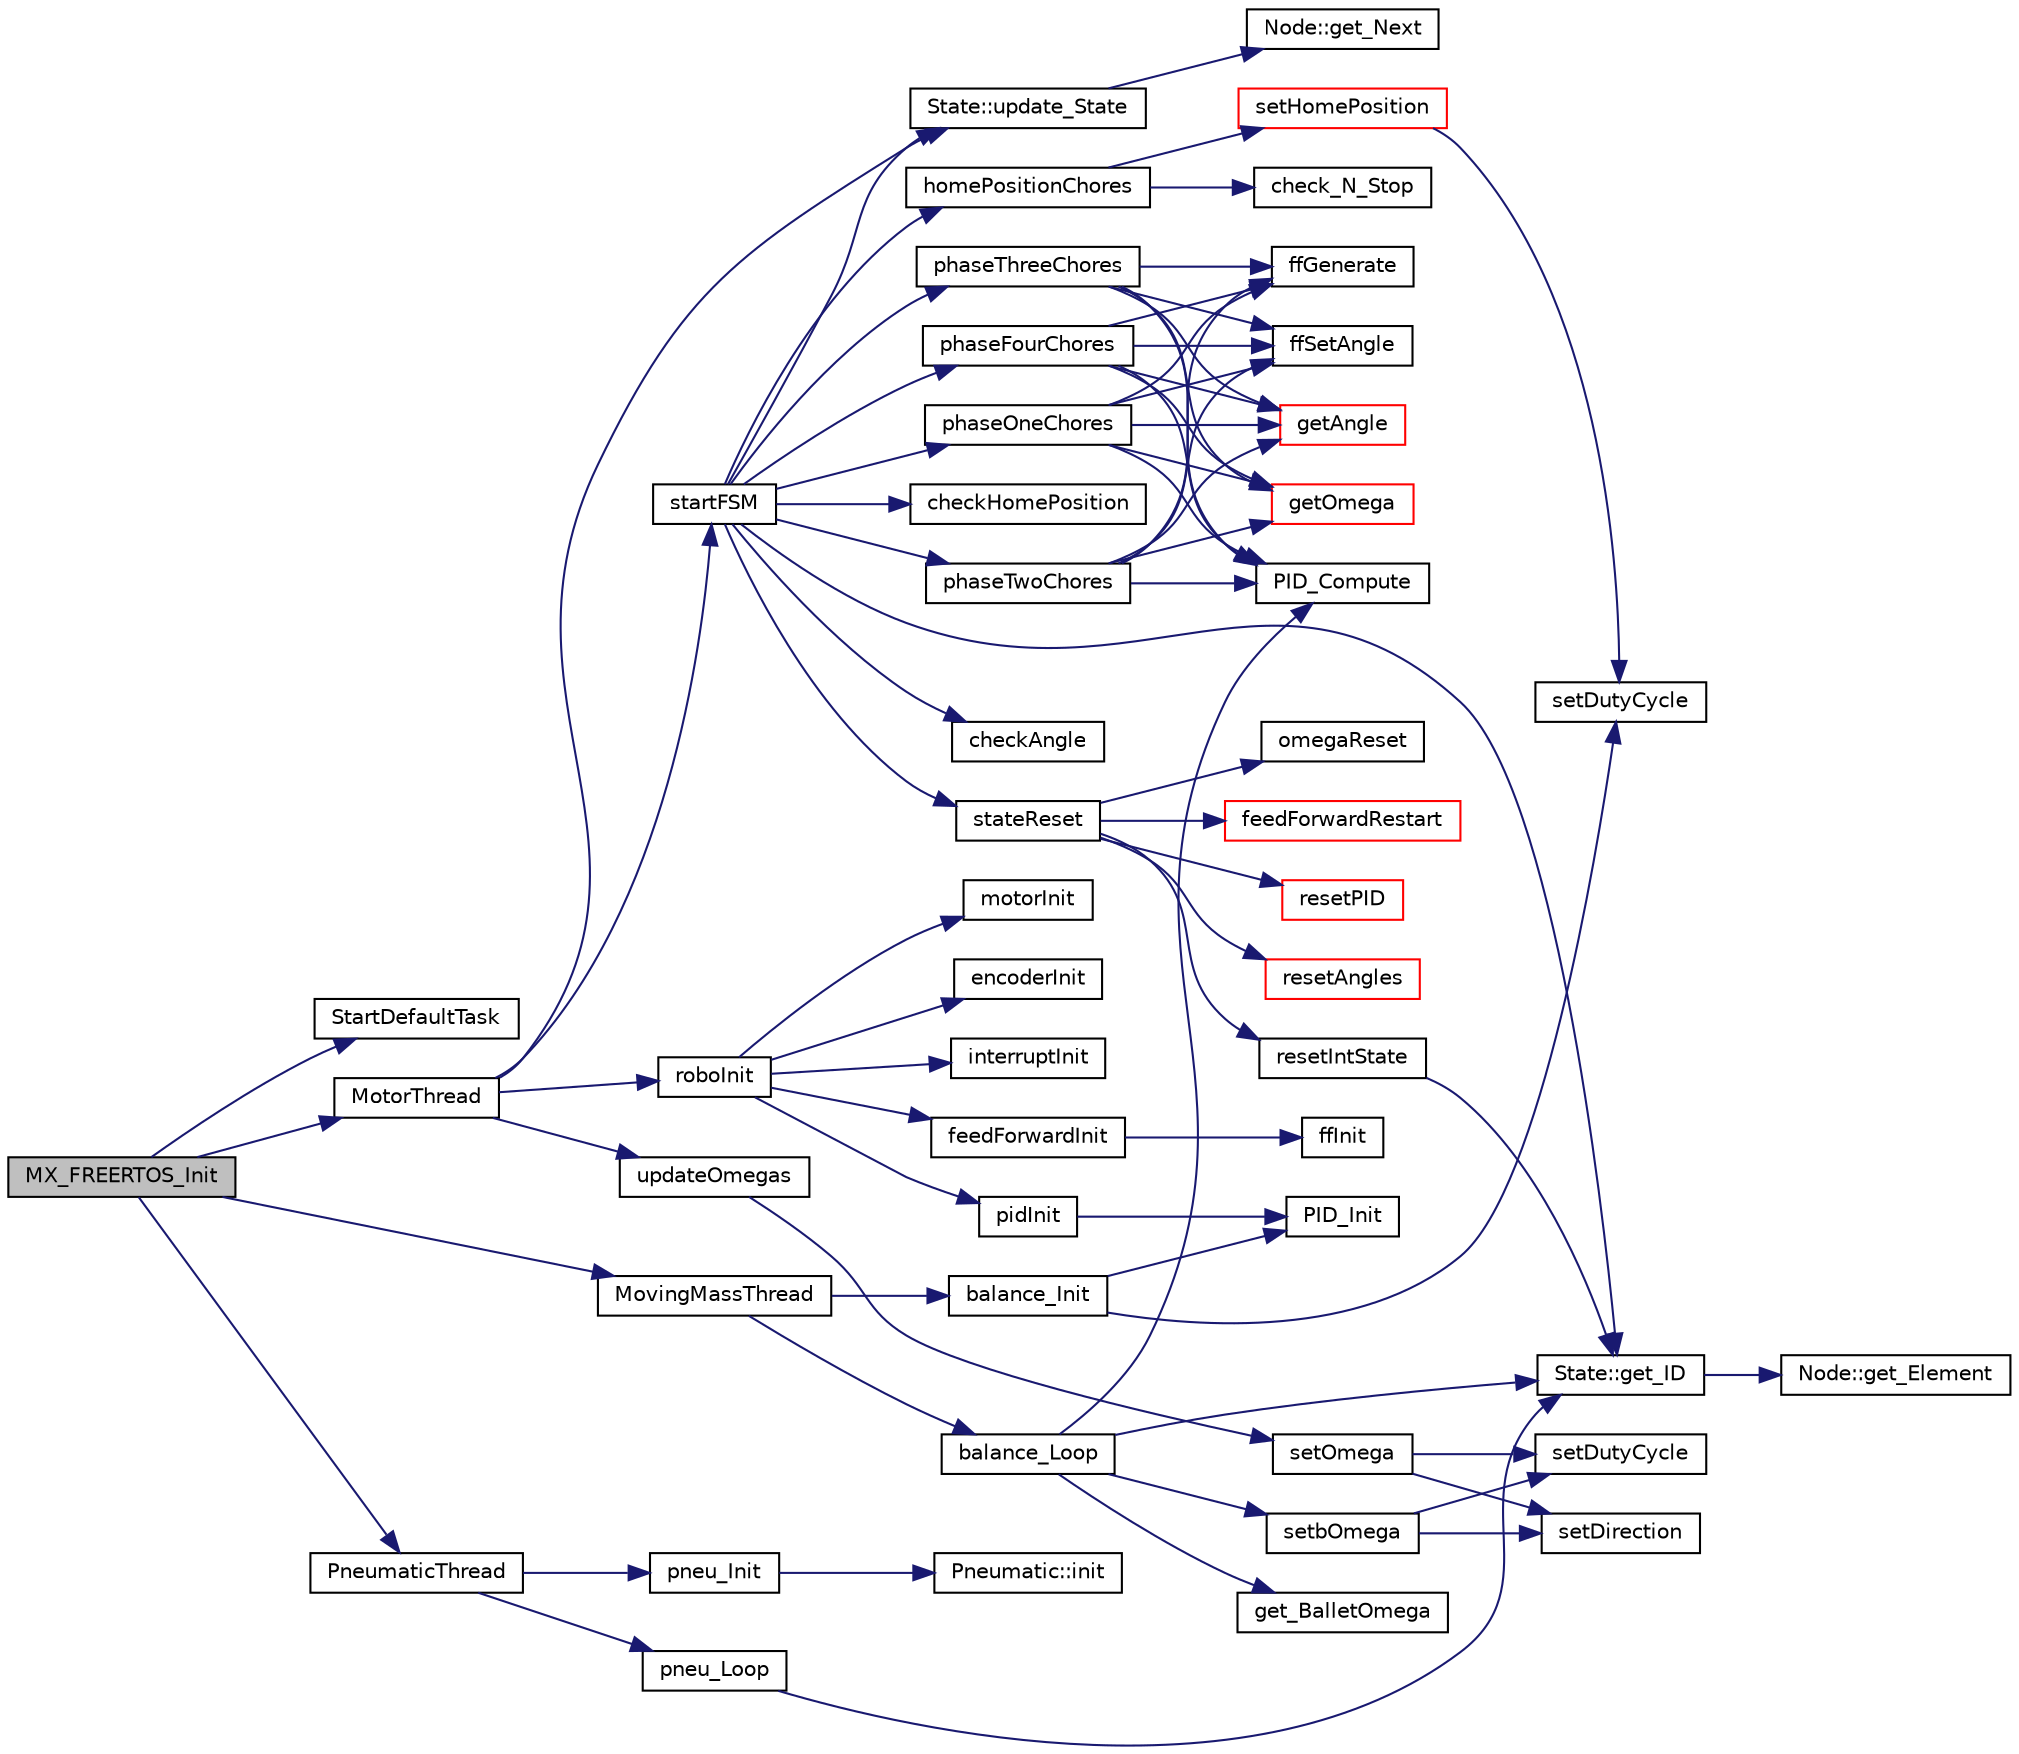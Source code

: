 digraph "MX_FREERTOS_Init"
{
 // INTERACTIVE_SVG=YES
 // LATEX_PDF_SIZE
  edge [fontname="Helvetica",fontsize="10",labelfontname="Helvetica",labelfontsize="10"];
  node [fontname="Helvetica",fontsize="10",shape=record];
  rankdir="LR";
  Node59 [label="MX_FREERTOS_Init",height=0.2,width=0.4,color="black", fillcolor="grey75", style="filled", fontcolor="black",tooltip="FreeRTOS initialization."];
  Node59 -> Node60 [color="midnightblue",fontsize="10",style="solid",fontname="Helvetica"];
  Node60 [label="StartDefaultTask",height=0.2,width=0.4,color="black", fillcolor="white", style="filled",URL="$freertos_8c.html#a016544463b4842ced7191baf8f449cea",tooltip="Function implementing the defaultTask thread."];
  Node59 -> Node61 [color="midnightblue",fontsize="10",style="solid",fontname="Helvetica"];
  Node61 [label="MotorThread",height=0.2,width=0.4,color="black", fillcolor="white", style="filled",URL="$freertos_8c.html#a002008655210c48a6b7414c925b5f4ac",tooltip="Function implementing the Motor thread."];
  Node61 -> Node62 [color="midnightblue",fontsize="10",style="solid",fontname="Helvetica"];
  Node62 [label="roboInit",height=0.2,width=0.4,color="black", fillcolor="white", style="filled",URL="$robo__init_8h.html#a6af11c32fc2150cfee6cb28c77c5f5bb",tooltip=" "];
  Node62 -> Node63 [color="midnightblue",fontsize="10",style="solid",fontname="Helvetica"];
  Node63 [label="pidInit",height=0.2,width=0.4,color="black", fillcolor="white", style="filled",URL="$robo__init_8cpp.html#a54768e126d9accbdd7232d9fa5adfdfd",tooltip=" "];
  Node63 -> Node64 [color="midnightblue",fontsize="10",style="solid",fontname="Helvetica"];
  Node64 [label="PID_Init",height=0.2,width=0.4,color="black", fillcolor="white", style="filled",URL="$pid_8h.html#ab1ec8374891dd77c2800defdb6d656d9",tooltip=" "];
  Node62 -> Node65 [color="midnightblue",fontsize="10",style="solid",fontname="Helvetica"];
  Node65 [label="motorInit",height=0.2,width=0.4,color="black", fillcolor="white", style="filled",URL="$robo__init_8cpp.html#aa29e2982047be0f7afbb10c8d6f3f5c3",tooltip=" "];
  Node62 -> Node66 [color="midnightblue",fontsize="10",style="solid",fontname="Helvetica"];
  Node66 [label="encoderInit",height=0.2,width=0.4,color="black", fillcolor="white", style="filled",URL="$robo__init_8cpp.html#aa8c681c8b873261098816919e87bc51f",tooltip=" "];
  Node62 -> Node67 [color="midnightblue",fontsize="10",style="solid",fontname="Helvetica"];
  Node67 [label="interruptInit",height=0.2,width=0.4,color="black", fillcolor="white", style="filled",URL="$robo__init_8cpp.html#acb72a5b72c169f53d60303e2fe328604",tooltip=" "];
  Node62 -> Node68 [color="midnightblue",fontsize="10",style="solid",fontname="Helvetica"];
  Node68 [label="feedForwardInit",height=0.2,width=0.4,color="black", fillcolor="white", style="filled",URL="$robo__init_8cpp.html#aed68f7e445df26f4554ed8dce59e6bba",tooltip=" "];
  Node68 -> Node69 [color="midnightblue",fontsize="10",style="solid",fontname="Helvetica"];
  Node69 [label="ffInit",height=0.2,width=0.4,color="black", fillcolor="white", style="filled",URL="$feed__forward_8h.html#a099ddbbc8182217be26991e7f47b5dba",tooltip=" "];
  Node61 -> Node70 [color="midnightblue",fontsize="10",style="solid",fontname="Helvetica"];
  Node70 [label="State::update_State",height=0.2,width=0.4,color="black", fillcolor="white", style="filled",URL="$class_state.html#a7d18b97f26e4689c480f43796e11cefb",tooltip=" "];
  Node70 -> Node71 [color="midnightblue",fontsize="10",style="solid",fontname="Helvetica"];
  Node71 [label="Node::get_Next",height=0.2,width=0.4,color="black", fillcolor="white", style="filled",URL="$class_node.html#a6145a7e4cefa2149d957245155e9c5b3",tooltip=" "];
  Node61 -> Node72 [color="midnightblue",fontsize="10",style="solid",fontname="Helvetica"];
  Node72 [label="startFSM",height=0.2,width=0.4,color="black", fillcolor="white", style="filled",URL="$fsm_8h.html#a8595df030ecf8d06fd7e29a6a5b871d3",tooltip=" "];
  Node72 -> Node73 [color="midnightblue",fontsize="10",style="solid",fontname="Helvetica"];
  Node73 [label="State::get_ID",height=0.2,width=0.4,color="black", fillcolor="white", style="filled",URL="$class_state.html#a35209c100512b5122b13b148bbdf48d6",tooltip=" "];
  Node73 -> Node74 [color="midnightblue",fontsize="10",style="solid",fontname="Helvetica"];
  Node74 [label="Node::get_Element",height=0.2,width=0.4,color="black", fillcolor="white", style="filled",URL="$class_node.html#a313d582ccee069999fdf6b9db84c4735",tooltip=" "];
  Node72 -> Node75 [color="midnightblue",fontsize="10",style="solid",fontname="Helvetica"];
  Node75 [label="homePositionChores",height=0.2,width=0.4,color="black", fillcolor="white", style="filled",URL="$fsm__tasks_8h.html#ad8436396860f47d47265be22a27c0d34",tooltip=" "];
  Node75 -> Node76 [color="midnightblue",fontsize="10",style="solid",fontname="Helvetica"];
  Node76 [label="setHomePosition",height=0.2,width=0.4,color="red", fillcolor="white", style="filled",URL="$fsm__tasks_8cpp.html#a951174264dcc060f19926f9c27dc0070",tooltip=" "];
  Node76 -> Node77 [color="midnightblue",fontsize="10",style="solid",fontname="Helvetica"];
  Node77 [label="setDutyCycle",height=0.2,width=0.4,color="black", fillcolor="white", style="filled",URL="$motor_8h.html#a7b35d0bd88a69d09f5342ab5a54afdb7",tooltip=" "];
  Node75 -> Node79 [color="midnightblue",fontsize="10",style="solid",fontname="Helvetica"];
  Node79 [label="check_N_Stop",height=0.2,width=0.4,color="black", fillcolor="white", style="filled",URL="$fsm__tasks_8cpp.html#ae9a7bd0ce9937ce97f5914b499c5f1b9",tooltip=" "];
  Node72 -> Node80 [color="midnightblue",fontsize="10",style="solid",fontname="Helvetica"];
  Node80 [label="checkHomePosition",height=0.2,width=0.4,color="black", fillcolor="white", style="filled",URL="$check_8h.html#a450e88f9ddb2d4edcc2be69c96264ad9",tooltip=" "];
  Node72 -> Node81 [color="midnightblue",fontsize="10",style="solid",fontname="Helvetica"];
  Node81 [label="stateReset",height=0.2,width=0.4,color="black", fillcolor="white", style="filled",URL="$fsm__tasks_8h.html#a102ba240f4ef34d1affd006ca8c84d1c",tooltip=" "];
  Node81 -> Node82 [color="midnightblue",fontsize="10",style="solid",fontname="Helvetica"];
  Node82 [label="resetPID",height=0.2,width=0.4,color="red", fillcolor="white", style="filled",URL="$fsm__tasks_8cpp.html#a7ed832c322d19c4895a1bddc4464e68a",tooltip=" "];
  Node81 -> Node84 [color="midnightblue",fontsize="10",style="solid",fontname="Helvetica"];
  Node84 [label="resetAngles",height=0.2,width=0.4,color="red", fillcolor="white", style="filled",URL="$fsm__tasks_8cpp.html#ae9c1e257b20243fa0c4cec0aeb85a413",tooltip=" "];
  Node81 -> Node87 [color="midnightblue",fontsize="10",style="solid",fontname="Helvetica"];
  Node87 [label="omegaReset",height=0.2,width=0.4,color="black", fillcolor="white", style="filled",URL="$fsm__tasks_8cpp.html#af37eb6abc8f9b2ef23a843d4fdc73261",tooltip=" "];
  Node81 -> Node88 [color="midnightblue",fontsize="10",style="solid",fontname="Helvetica"];
  Node88 [label="resetIntState",height=0.2,width=0.4,color="black", fillcolor="white", style="filled",URL="$fsm__tasks_8cpp.html#aa37a9b342f76b7939b17267bc7843eb4",tooltip=" "];
  Node88 -> Node73 [color="midnightblue",fontsize="10",style="solid",fontname="Helvetica"];
  Node81 -> Node89 [color="midnightblue",fontsize="10",style="solid",fontname="Helvetica"];
  Node89 [label="feedForwardRestart",height=0.2,width=0.4,color="red", fillcolor="white", style="filled",URL="$fsm__tasks_8cpp.html#add6d4487d53f95e6cfb87b45a8c1f879",tooltip=" "];
  Node72 -> Node92 [color="midnightblue",fontsize="10",style="solid",fontname="Helvetica"];
  Node92 [label="phaseOneChores",height=0.2,width=0.4,color="black", fillcolor="white", style="filled",URL="$fsm__tasks_8h.html#a4c00c23d0f8bad41f290203b4c4811ae",tooltip=" "];
  Node92 -> Node93 [color="midnightblue",fontsize="10",style="solid",fontname="Helvetica"];
  Node93 [label="ffSetAngle",height=0.2,width=0.4,color="black", fillcolor="white", style="filled",URL="$feed__forward_8h.html#ae10ae33dd6f0daa4af3184654dc14180",tooltip=" "];
  Node92 -> Node94 [color="midnightblue",fontsize="10",style="solid",fontname="Helvetica"];
  Node94 [label="getAngle",height=0.2,width=0.4,color="red", fillcolor="white", style="filled",URL="$motor_8h.html#ad61e65ca99053e8c0529d5bc0841e077",tooltip=" "];
  Node92 -> Node96 [color="midnightblue",fontsize="10",style="solid",fontname="Helvetica"];
  Node96 [label="getOmega",height=0.2,width=0.4,color="red", fillcolor="white", style="filled",URL="$motor_8h.html#a0ab61b12ba059c5a3a387019db70a1cd",tooltip=" "];
  Node92 -> Node98 [color="midnightblue",fontsize="10",style="solid",fontname="Helvetica"];
  Node98 [label="ffGenerate",height=0.2,width=0.4,color="black", fillcolor="white", style="filled",URL="$feed__forward_8h.html#af6a7ed515579cb7da506717cb29034e2",tooltip=" "];
  Node92 -> Node99 [color="midnightblue",fontsize="10",style="solid",fontname="Helvetica"];
  Node99 [label="PID_Compute",height=0.2,width=0.4,color="black", fillcolor="white", style="filled",URL="$pid_8h.html#a03079180c78dab225d7587ddbc52a5d6",tooltip=" "];
  Node72 -> Node100 [color="midnightblue",fontsize="10",style="solid",fontname="Helvetica"];
  Node100 [label="checkAngle",height=0.2,width=0.4,color="black", fillcolor="white", style="filled",URL="$check_8h.html#a9291d57f006acee8bb344b55047b06ab",tooltip=" "];
  Node72 -> Node70 [color="midnightblue",fontsize="10",style="solid",fontname="Helvetica"];
  Node72 -> Node101 [color="midnightblue",fontsize="10",style="solid",fontname="Helvetica"];
  Node101 [label="phaseTwoChores",height=0.2,width=0.4,color="black", fillcolor="white", style="filled",URL="$fsm__tasks_8h.html#a49eecb9eb71cb25aa6e2febae86233b7",tooltip=" "];
  Node101 -> Node93 [color="midnightblue",fontsize="10",style="solid",fontname="Helvetica"];
  Node101 -> Node94 [color="midnightblue",fontsize="10",style="solid",fontname="Helvetica"];
  Node101 -> Node96 [color="midnightblue",fontsize="10",style="solid",fontname="Helvetica"];
  Node101 -> Node98 [color="midnightblue",fontsize="10",style="solid",fontname="Helvetica"];
  Node101 -> Node99 [color="midnightblue",fontsize="10",style="solid",fontname="Helvetica"];
  Node72 -> Node102 [color="midnightblue",fontsize="10",style="solid",fontname="Helvetica"];
  Node102 [label="phaseThreeChores",height=0.2,width=0.4,color="black", fillcolor="white", style="filled",URL="$fsm__tasks_8h.html#a88867d3872592857f530b9168d32172f",tooltip=" "];
  Node102 -> Node93 [color="midnightblue",fontsize="10",style="solid",fontname="Helvetica"];
  Node102 -> Node94 [color="midnightblue",fontsize="10",style="solid",fontname="Helvetica"];
  Node102 -> Node96 [color="midnightblue",fontsize="10",style="solid",fontname="Helvetica"];
  Node102 -> Node98 [color="midnightblue",fontsize="10",style="solid",fontname="Helvetica"];
  Node102 -> Node99 [color="midnightblue",fontsize="10",style="solid",fontname="Helvetica"];
  Node72 -> Node103 [color="midnightblue",fontsize="10",style="solid",fontname="Helvetica"];
  Node103 [label="phaseFourChores",height=0.2,width=0.4,color="black", fillcolor="white", style="filled",URL="$fsm__tasks_8h.html#a10b01151a56d211babd854ae359572a4",tooltip=" "];
  Node103 -> Node93 [color="midnightblue",fontsize="10",style="solid",fontname="Helvetica"];
  Node103 -> Node94 [color="midnightblue",fontsize="10",style="solid",fontname="Helvetica"];
  Node103 -> Node96 [color="midnightblue",fontsize="10",style="solid",fontname="Helvetica"];
  Node103 -> Node98 [color="midnightblue",fontsize="10",style="solid",fontname="Helvetica"];
  Node103 -> Node99 [color="midnightblue",fontsize="10",style="solid",fontname="Helvetica"];
  Node61 -> Node104 [color="midnightblue",fontsize="10",style="solid",fontname="Helvetica"];
  Node104 [label="updateOmegas",height=0.2,width=0.4,color="black", fillcolor="white", style="filled",URL="$fsm__tasks_8h.html#ae731209f0b69976b82d533cf95020ceb",tooltip=" "];
  Node104 -> Node105 [color="midnightblue",fontsize="10",style="solid",fontname="Helvetica"];
  Node105 [label="setOmega",height=0.2,width=0.4,color="black", fillcolor="white", style="filled",URL="$motor_8h.html#a33d021021afc7d72da9988cff84c2c00",tooltip=" "];
  Node105 -> Node106 [color="midnightblue",fontsize="10",style="solid",fontname="Helvetica"];
  Node106 [label="setDirection",height=0.2,width=0.4,color="black", fillcolor="white", style="filled",URL="$motor_8cpp.html#a4c86bb6df9dcabd3a988533402bbf5b3",tooltip=" "];
  Node105 -> Node107 [color="midnightblue",fontsize="10",style="solid",fontname="Helvetica"];
  Node107 [label="setDutyCycle",height=0.2,width=0.4,color="black", fillcolor="white", style="filled",URL="$motor_8cpp.html#a7b35d0bd88a69d09f5342ab5a54afdb7",tooltip=" "];
  Node59 -> Node108 [color="midnightblue",fontsize="10",style="solid",fontname="Helvetica"];
  Node108 [label="PneumaticThread",height=0.2,width=0.4,color="black", fillcolor="white", style="filled",URL="$freertos_8c.html#a4719f96fed782e105c167d88a04f907c",tooltip="Function implementing the Pnematic thread."];
  Node108 -> Node109 [color="midnightblue",fontsize="10",style="solid",fontname="Helvetica"];
  Node109 [label="pneu_Init",height=0.2,width=0.4,color="black", fillcolor="white", style="filled",URL="$pneumatic_8h.html#a17c8bb4272174a9c854ef12b70a4fc7d",tooltip=" "];
  Node109 -> Node110 [color="midnightblue",fontsize="10",style="solid",fontname="Helvetica"];
  Node110 [label="Pneumatic::init",height=0.2,width=0.4,color="black", fillcolor="white", style="filled",URL="$class_pneumatic.html#acd9a0feef491897c33a5b8de4be91491",tooltip=" "];
  Node108 -> Node111 [color="midnightblue",fontsize="10",style="solid",fontname="Helvetica"];
  Node111 [label="pneu_Loop",height=0.2,width=0.4,color="black", fillcolor="white", style="filled",URL="$pneumatic_8h.html#a81636e4c1f39df60d32cc0bab98ba9ad",tooltip=" "];
  Node111 -> Node73 [color="midnightblue",fontsize="10",style="solid",fontname="Helvetica"];
  Node59 -> Node112 [color="midnightblue",fontsize="10",style="solid",fontname="Helvetica"];
  Node112 [label="MovingMassThread",height=0.2,width=0.4,color="black", fillcolor="white", style="filled",URL="$freertos_8c.html#a7b9e8e09304997d21a42ecc5c5324f00",tooltip="Function implementing the MovingMass thread."];
  Node112 -> Node113 [color="midnightblue",fontsize="10",style="solid",fontname="Helvetica"];
  Node113 [label="balance_Init",height=0.2,width=0.4,color="black", fillcolor="white", style="filled",URL="$blnc__motor_8h.html#a4af9ad58413e57902200c7dcde5bf556",tooltip=" "];
  Node113 -> Node64 [color="midnightblue",fontsize="10",style="solid",fontname="Helvetica"];
  Node113 -> Node77 [color="midnightblue",fontsize="10",style="solid",fontname="Helvetica"];
  Node112 -> Node114 [color="midnightblue",fontsize="10",style="solid",fontname="Helvetica"];
  Node114 [label="balance_Loop",height=0.2,width=0.4,color="black", fillcolor="white", style="filled",URL="$blnc__motor_8h.html#abbfc871d7ab23f82871f0d7d4112fbe3",tooltip=" "];
  Node114 -> Node115 [color="midnightblue",fontsize="10",style="solid",fontname="Helvetica"];
  Node115 [label="get_BalletOmega",height=0.2,width=0.4,color="black", fillcolor="white", style="filled",URL="$blnc__motor_8cpp.html#a43906b2ca87882dc0c6c87c22fe854a5",tooltip=" "];
  Node114 -> Node73 [color="midnightblue",fontsize="10",style="solid",fontname="Helvetica"];
  Node114 -> Node99 [color="midnightblue",fontsize="10",style="solid",fontname="Helvetica"];
  Node114 -> Node116 [color="midnightblue",fontsize="10",style="solid",fontname="Helvetica"];
  Node116 [label="setbOmega",height=0.2,width=0.4,color="black", fillcolor="white", style="filled",URL="$motor_8h.html#a0b5daf1bf67bcd15f926a121f6aeb17f",tooltip=" "];
  Node116 -> Node106 [color="midnightblue",fontsize="10",style="solid",fontname="Helvetica"];
  Node116 -> Node107 [color="midnightblue",fontsize="10",style="solid",fontname="Helvetica"];
}
